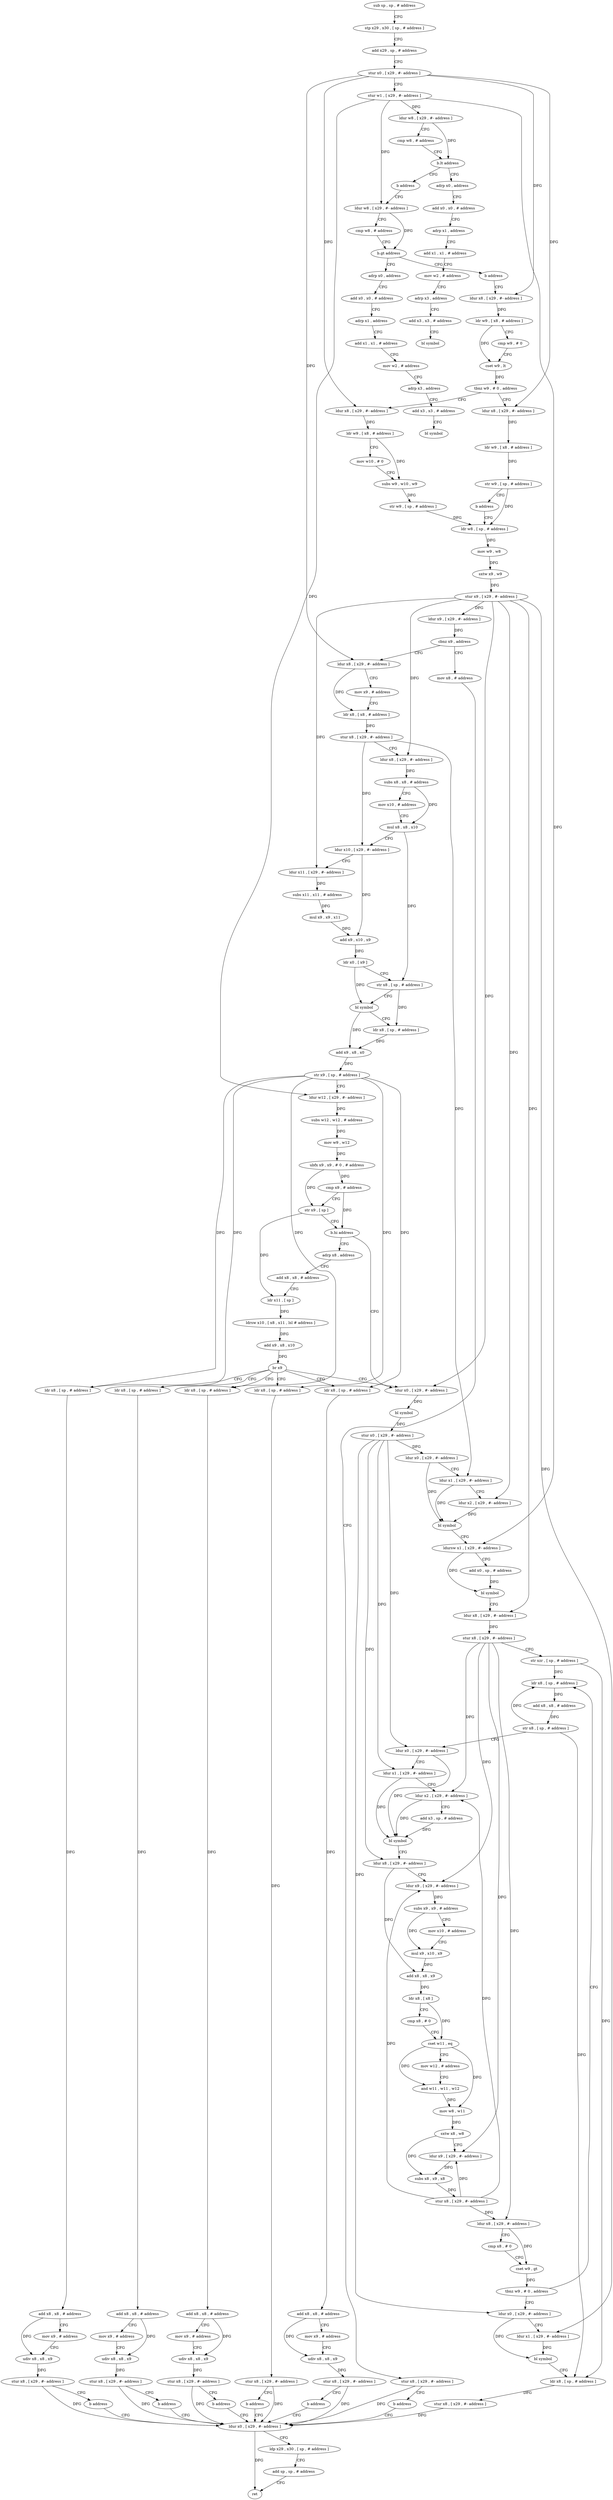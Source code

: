 digraph "func" {
"4265444" [label = "sub sp , sp , # address" ]
"4265448" [label = "stp x29 , x30 , [ sp , # address ]" ]
"4265452" [label = "add x29 , sp , # address" ]
"4265456" [label = "stur x0 , [ x29 , #- address ]" ]
"4265460" [label = "stur w1 , [ x29 , #- address ]" ]
"4265464" [label = "ldur w8 , [ x29 , #- address ]" ]
"4265468" [label = "cmp w8 , # address" ]
"4265472" [label = "b.lt address" ]
"4265480" [label = "adrp x0 , address" ]
"4265476" [label = "b address" ]
"4265484" [label = "add x0 , x0 , # address" ]
"4265488" [label = "adrp x1 , address" ]
"4265492" [label = "add x1 , x1 , # address" ]
"4265496" [label = "mov w2 , # address" ]
"4265500" [label = "adrp x3 , address" ]
"4265504" [label = "add x3 , x3 , # address" ]
"4265508" [label = "bl symbol" ]
"4265512" [label = "ldur w8 , [ x29 , #- address ]" ]
"4265516" [label = "cmp w8 , # address" ]
"4265520" [label = "b.gt address" ]
"4265528" [label = "adrp x0 , address" ]
"4265524" [label = "b address" ]
"4265532" [label = "add x0 , x0 , # address" ]
"4265536" [label = "adrp x1 , address" ]
"4265540" [label = "add x1 , x1 , # address" ]
"4265544" [label = "mov w2 , # address" ]
"4265548" [label = "adrp x3 , address" ]
"4265552" [label = "add x3 , x3 , # address" ]
"4265556" [label = "bl symbol" ]
"4265560" [label = "ldur x8 , [ x29 , #- address ]" ]
"4265564" [label = "ldr w9 , [ x8 , # address ]" ]
"4265568" [label = "cmp w9 , # 0" ]
"4265572" [label = "cset w9 , lt" ]
"4265576" [label = "tbnz w9 , # 0 , address" ]
"4265596" [label = "ldur x8 , [ x29 , #- address ]" ]
"4265580" [label = "ldur x8 , [ x29 , #- address ]" ]
"4265600" [label = "ldr w9 , [ x8 , # address ]" ]
"4265604" [label = "mov w10 , # 0" ]
"4265608" [label = "subs w9 , w10 , w9" ]
"4265612" [label = "str w9 , [ sp , # address ]" ]
"4265616" [label = "ldr w8 , [ sp , # address ]" ]
"4265584" [label = "ldr w9 , [ x8 , # address ]" ]
"4265588" [label = "str w9 , [ sp , # address ]" ]
"4265592" [label = "b address" ]
"4265652" [label = "ldur x8 , [ x29 , #- address ]" ]
"4265656" [label = "mov x9 , # address" ]
"4265660" [label = "ldr x8 , [ x8 , # address ]" ]
"4265664" [label = "stur x8 , [ x29 , #- address ]" ]
"4265668" [label = "ldur x8 , [ x29 , #- address ]" ]
"4265672" [label = "subs x8 , x8 , # address" ]
"4265676" [label = "mov x10 , # address" ]
"4265680" [label = "mul x8 , x8 , x10" ]
"4265684" [label = "ldur x10 , [ x29 , #- address ]" ]
"4265688" [label = "ldur x11 , [ x29 , #- address ]" ]
"4265692" [label = "subs x11 , x11 , # address" ]
"4265696" [label = "mul x9 , x9 , x11" ]
"4265700" [label = "add x9 , x10 , x9" ]
"4265704" [label = "ldr x0 , [ x9 ]" ]
"4265708" [label = "str x8 , [ sp , # address ]" ]
"4265712" [label = "bl symbol" ]
"4265716" [label = "ldr x8 , [ sp , # address ]" ]
"4265720" [label = "add x9 , x8 , x0" ]
"4265724" [label = "str x9 , [ sp , # address ]" ]
"4265728" [label = "ldur w12 , [ x29 , #- address ]" ]
"4265732" [label = "subs w12 , w12 , # address" ]
"4265736" [label = "mov w9 , w12" ]
"4265740" [label = "ubfx x9 , x9 , # 0 , # address" ]
"4265744" [label = "cmp x9 , # address" ]
"4265748" [label = "str x9 , [ sp ]" ]
"4265752" [label = "b.hi address" ]
"4265888" [label = "ldur x0 , [ x29 , #- address ]" ]
"4265756" [label = "adrp x8 , address" ]
"4265640" [label = "mov x8 , # address" ]
"4265644" [label = "stur x8 , [ x29 , #- address ]" ]
"4265648" [label = "b address" ]
"4266072" [label = "ldur x0 , [ x29 , #- address ]" ]
"4265620" [label = "mov w9 , w8" ]
"4265624" [label = "sxtw x9 , w9" ]
"4265628" [label = "stur x9 , [ x29 , #- address ]" ]
"4265632" [label = "ldur x9 , [ x29 , #- address ]" ]
"4265636" [label = "cbnz x9 , address" ]
"4265892" [label = "bl symbol" ]
"4265896" [label = "stur x0 , [ x29 , #- address ]" ]
"4265900" [label = "ldur x0 , [ x29 , #- address ]" ]
"4265904" [label = "ldur x1 , [ x29 , #- address ]" ]
"4265908" [label = "ldur x2 , [ x29 , #- address ]" ]
"4265912" [label = "bl symbol" ]
"4265916" [label = "ldursw x1 , [ x29 , #- address ]" ]
"4265920" [label = "add x0 , sp , # address" ]
"4265924" [label = "bl symbol" ]
"4265928" [label = "ldur x8 , [ x29 , #- address ]" ]
"4265932" [label = "stur x8 , [ x29 , #- address ]" ]
"4265936" [label = "str xzr , [ sp , # address ]" ]
"4265940" [label = "ldr x8 , [ sp , # address ]" ]
"4265760" [label = "add x8 , x8 , # address" ]
"4265764" [label = "ldr x11 , [ sp ]" ]
"4265768" [label = "ldrsw x10 , [ x8 , x11 , lsl # address ]" ]
"4265772" [label = "add x9 , x8 , x10" ]
"4265776" [label = "br x9" ]
"4265780" [label = "ldr x8 , [ sp , # address ]" ]
"4265792" [label = "ldr x8 , [ sp , # address ]" ]
"4265816" [label = "ldr x8 , [ sp , # address ]" ]
"4265840" [label = "ldr x8 , [ sp , # address ]" ]
"4265864" [label = "ldr x8 , [ sp , # address ]" ]
"4266076" [label = "ldp x29 , x30 , [ sp , # address ]" ]
"4266080" [label = "add sp , sp , # address" ]
"4266084" [label = "ret" ]
"4265944" [label = "add x8 , x8 , # address" ]
"4265948" [label = "str x8 , [ sp , # address ]" ]
"4265952" [label = "ldur x0 , [ x29 , #- address ]" ]
"4265956" [label = "ldur x1 , [ x29 , #- address ]" ]
"4265960" [label = "ldur x2 , [ x29 , #- address ]" ]
"4265964" [label = "add x3 , sp , # address" ]
"4265968" [label = "bl symbol" ]
"4265972" [label = "ldur x8 , [ x29 , #- address ]" ]
"4265976" [label = "ldur x9 , [ x29 , #- address ]" ]
"4265980" [label = "subs x9 , x9 , # address" ]
"4265984" [label = "mov x10 , # address" ]
"4265988" [label = "mul x9 , x10 , x9" ]
"4265992" [label = "add x8 , x8 , x9" ]
"4265996" [label = "ldr x8 , [ x8 ]" ]
"4266000" [label = "cmp x8 , # 0" ]
"4266004" [label = "cset w11 , eq" ]
"4266008" [label = "mov w12 , # address" ]
"4266012" [label = "and w11 , w11 , w12" ]
"4266016" [label = "mov w8 , w11" ]
"4266020" [label = "sxtw x8 , w8" ]
"4266024" [label = "ldur x9 , [ x29 , #- address ]" ]
"4266028" [label = "subs x8 , x9 , x8" ]
"4266032" [label = "stur x8 , [ x29 , #- address ]" ]
"4266036" [label = "ldur x8 , [ x29 , #- address ]" ]
"4266040" [label = "cmp x8 , # 0" ]
"4266044" [label = "cset w9 , gt" ]
"4266048" [label = "tbnz w9 , # 0 , address" ]
"4266052" [label = "ldur x0 , [ x29 , #- address ]" ]
"4266056" [label = "ldur x1 , [ x29 , #- address ]" ]
"4266060" [label = "bl symbol" ]
"4266064" [label = "ldr x8 , [ sp , # address ]" ]
"4266068" [label = "stur x8 , [ x29 , #- address ]" ]
"4265784" [label = "stur x8 , [ x29 , #- address ]" ]
"4265788" [label = "b address" ]
"4265796" [label = "add x8 , x8 , # address" ]
"4265800" [label = "mov x9 , # address" ]
"4265804" [label = "udiv x8 , x8 , x9" ]
"4265808" [label = "stur x8 , [ x29 , #- address ]" ]
"4265812" [label = "b address" ]
"4265820" [label = "add x8 , x8 , # address" ]
"4265824" [label = "mov x9 , # address" ]
"4265828" [label = "udiv x8 , x8 , x9" ]
"4265832" [label = "stur x8 , [ x29 , #- address ]" ]
"4265836" [label = "b address" ]
"4265844" [label = "add x8 , x8 , # address" ]
"4265848" [label = "mov x9 , # address" ]
"4265852" [label = "udiv x8 , x8 , x9" ]
"4265856" [label = "stur x8 , [ x29 , #- address ]" ]
"4265860" [label = "b address" ]
"4265868" [label = "add x8 , x8 , # address" ]
"4265872" [label = "mov x9 , # address" ]
"4265876" [label = "udiv x8 , x8 , x9" ]
"4265880" [label = "stur x8 , [ x29 , #- address ]" ]
"4265884" [label = "b address" ]
"4265444" -> "4265448" [ label = "CFG" ]
"4265448" -> "4265452" [ label = "CFG" ]
"4265452" -> "4265456" [ label = "CFG" ]
"4265456" -> "4265460" [ label = "CFG" ]
"4265456" -> "4265560" [ label = "DFG" ]
"4265456" -> "4265596" [ label = "DFG" ]
"4265456" -> "4265580" [ label = "DFG" ]
"4265456" -> "4265652" [ label = "DFG" ]
"4265460" -> "4265464" [ label = "DFG" ]
"4265460" -> "4265512" [ label = "DFG" ]
"4265460" -> "4265728" [ label = "DFG" ]
"4265460" -> "4265916" [ label = "DFG" ]
"4265464" -> "4265468" [ label = "CFG" ]
"4265464" -> "4265472" [ label = "DFG" ]
"4265468" -> "4265472" [ label = "CFG" ]
"4265472" -> "4265480" [ label = "CFG" ]
"4265472" -> "4265476" [ label = "CFG" ]
"4265480" -> "4265484" [ label = "CFG" ]
"4265476" -> "4265512" [ label = "CFG" ]
"4265484" -> "4265488" [ label = "CFG" ]
"4265488" -> "4265492" [ label = "CFG" ]
"4265492" -> "4265496" [ label = "CFG" ]
"4265496" -> "4265500" [ label = "CFG" ]
"4265500" -> "4265504" [ label = "CFG" ]
"4265504" -> "4265508" [ label = "CFG" ]
"4265512" -> "4265516" [ label = "CFG" ]
"4265512" -> "4265520" [ label = "DFG" ]
"4265516" -> "4265520" [ label = "CFG" ]
"4265520" -> "4265528" [ label = "CFG" ]
"4265520" -> "4265524" [ label = "CFG" ]
"4265528" -> "4265532" [ label = "CFG" ]
"4265524" -> "4265560" [ label = "CFG" ]
"4265532" -> "4265536" [ label = "CFG" ]
"4265536" -> "4265540" [ label = "CFG" ]
"4265540" -> "4265544" [ label = "CFG" ]
"4265544" -> "4265548" [ label = "CFG" ]
"4265548" -> "4265552" [ label = "CFG" ]
"4265552" -> "4265556" [ label = "CFG" ]
"4265560" -> "4265564" [ label = "DFG" ]
"4265564" -> "4265568" [ label = "CFG" ]
"4265564" -> "4265572" [ label = "DFG" ]
"4265568" -> "4265572" [ label = "CFG" ]
"4265572" -> "4265576" [ label = "DFG" ]
"4265576" -> "4265596" [ label = "CFG" ]
"4265576" -> "4265580" [ label = "CFG" ]
"4265596" -> "4265600" [ label = "DFG" ]
"4265580" -> "4265584" [ label = "DFG" ]
"4265600" -> "4265604" [ label = "CFG" ]
"4265600" -> "4265608" [ label = "DFG" ]
"4265604" -> "4265608" [ label = "CFG" ]
"4265608" -> "4265612" [ label = "DFG" ]
"4265612" -> "4265616" [ label = "DFG" ]
"4265616" -> "4265620" [ label = "DFG" ]
"4265584" -> "4265588" [ label = "DFG" ]
"4265588" -> "4265592" [ label = "CFG" ]
"4265588" -> "4265616" [ label = "DFG" ]
"4265592" -> "4265616" [ label = "CFG" ]
"4265652" -> "4265656" [ label = "CFG" ]
"4265652" -> "4265660" [ label = "DFG" ]
"4265656" -> "4265660" [ label = "CFG" ]
"4265660" -> "4265664" [ label = "DFG" ]
"4265664" -> "4265668" [ label = "CFG" ]
"4265664" -> "4265684" [ label = "DFG" ]
"4265664" -> "4265904" [ label = "DFG" ]
"4265668" -> "4265672" [ label = "DFG" ]
"4265672" -> "4265676" [ label = "CFG" ]
"4265672" -> "4265680" [ label = "DFG" ]
"4265676" -> "4265680" [ label = "CFG" ]
"4265680" -> "4265684" [ label = "CFG" ]
"4265680" -> "4265708" [ label = "DFG" ]
"4265684" -> "4265688" [ label = "CFG" ]
"4265684" -> "4265700" [ label = "DFG" ]
"4265688" -> "4265692" [ label = "DFG" ]
"4265692" -> "4265696" [ label = "DFG" ]
"4265696" -> "4265700" [ label = "DFG" ]
"4265700" -> "4265704" [ label = "DFG" ]
"4265704" -> "4265708" [ label = "CFG" ]
"4265704" -> "4265712" [ label = "DFG" ]
"4265708" -> "4265712" [ label = "CFG" ]
"4265708" -> "4265716" [ label = "DFG" ]
"4265712" -> "4265716" [ label = "CFG" ]
"4265712" -> "4265720" [ label = "DFG" ]
"4265716" -> "4265720" [ label = "DFG" ]
"4265720" -> "4265724" [ label = "DFG" ]
"4265724" -> "4265728" [ label = "CFG" ]
"4265724" -> "4265780" [ label = "DFG" ]
"4265724" -> "4265792" [ label = "DFG" ]
"4265724" -> "4265816" [ label = "DFG" ]
"4265724" -> "4265840" [ label = "DFG" ]
"4265724" -> "4265864" [ label = "DFG" ]
"4265728" -> "4265732" [ label = "DFG" ]
"4265732" -> "4265736" [ label = "DFG" ]
"4265736" -> "4265740" [ label = "DFG" ]
"4265740" -> "4265744" [ label = "DFG" ]
"4265740" -> "4265748" [ label = "DFG" ]
"4265744" -> "4265748" [ label = "CFG" ]
"4265744" -> "4265752" [ label = "DFG" ]
"4265748" -> "4265752" [ label = "CFG" ]
"4265748" -> "4265764" [ label = "DFG" ]
"4265752" -> "4265888" [ label = "CFG" ]
"4265752" -> "4265756" [ label = "CFG" ]
"4265888" -> "4265892" [ label = "DFG" ]
"4265756" -> "4265760" [ label = "CFG" ]
"4265640" -> "4265644" [ label = "CFG" ]
"4265644" -> "4265648" [ label = "CFG" ]
"4265644" -> "4266072" [ label = "DFG" ]
"4265648" -> "4266072" [ label = "CFG" ]
"4266072" -> "4266076" [ label = "CFG" ]
"4266072" -> "4266084" [ label = "DFG" ]
"4265620" -> "4265624" [ label = "DFG" ]
"4265624" -> "4265628" [ label = "DFG" ]
"4265628" -> "4265632" [ label = "DFG" ]
"4265628" -> "4265668" [ label = "DFG" ]
"4265628" -> "4265688" [ label = "DFG" ]
"4265628" -> "4265888" [ label = "DFG" ]
"4265628" -> "4265908" [ label = "DFG" ]
"4265628" -> "4265928" [ label = "DFG" ]
"4265628" -> "4266056" [ label = "DFG" ]
"4265632" -> "4265636" [ label = "DFG" ]
"4265636" -> "4265652" [ label = "CFG" ]
"4265636" -> "4265640" [ label = "CFG" ]
"4265892" -> "4265896" [ label = "DFG" ]
"4265896" -> "4265900" [ label = "DFG" ]
"4265896" -> "4265952" [ label = "DFG" ]
"4265896" -> "4265956" [ label = "DFG" ]
"4265896" -> "4265972" [ label = "DFG" ]
"4265896" -> "4266052" [ label = "DFG" ]
"4265900" -> "4265904" [ label = "CFG" ]
"4265900" -> "4265912" [ label = "DFG" ]
"4265904" -> "4265908" [ label = "CFG" ]
"4265904" -> "4265912" [ label = "DFG" ]
"4265908" -> "4265912" [ label = "DFG" ]
"4265912" -> "4265916" [ label = "CFG" ]
"4265916" -> "4265920" [ label = "CFG" ]
"4265916" -> "4265924" [ label = "DFG" ]
"4265920" -> "4265924" [ label = "DFG" ]
"4265924" -> "4265928" [ label = "CFG" ]
"4265928" -> "4265932" [ label = "DFG" ]
"4265932" -> "4265936" [ label = "CFG" ]
"4265932" -> "4265960" [ label = "DFG" ]
"4265932" -> "4265976" [ label = "DFG" ]
"4265932" -> "4266024" [ label = "DFG" ]
"4265932" -> "4266036" [ label = "DFG" ]
"4265936" -> "4265940" [ label = "DFG" ]
"4265936" -> "4266064" [ label = "DFG" ]
"4265940" -> "4265944" [ label = "DFG" ]
"4265760" -> "4265764" [ label = "CFG" ]
"4265764" -> "4265768" [ label = "DFG" ]
"4265768" -> "4265772" [ label = "DFG" ]
"4265772" -> "4265776" [ label = "DFG" ]
"4265776" -> "4265780" [ label = "CFG" ]
"4265776" -> "4265792" [ label = "CFG" ]
"4265776" -> "4265816" [ label = "CFG" ]
"4265776" -> "4265840" [ label = "CFG" ]
"4265776" -> "4265864" [ label = "CFG" ]
"4265776" -> "4265888" [ label = "CFG" ]
"4265780" -> "4265784" [ label = "DFG" ]
"4265792" -> "4265796" [ label = "DFG" ]
"4265816" -> "4265820" [ label = "DFG" ]
"4265840" -> "4265844" [ label = "DFG" ]
"4265864" -> "4265868" [ label = "DFG" ]
"4266076" -> "4266080" [ label = "CFG" ]
"4266080" -> "4266084" [ label = "CFG" ]
"4265944" -> "4265948" [ label = "DFG" ]
"4265948" -> "4265952" [ label = "CFG" ]
"4265948" -> "4265940" [ label = "DFG" ]
"4265948" -> "4266064" [ label = "DFG" ]
"4265952" -> "4265956" [ label = "CFG" ]
"4265952" -> "4265968" [ label = "DFG" ]
"4265956" -> "4265960" [ label = "CFG" ]
"4265956" -> "4265968" [ label = "DFG" ]
"4265960" -> "4265964" [ label = "CFG" ]
"4265960" -> "4265968" [ label = "DFG" ]
"4265964" -> "4265968" [ label = "DFG" ]
"4265968" -> "4265972" [ label = "CFG" ]
"4265972" -> "4265976" [ label = "CFG" ]
"4265972" -> "4265992" [ label = "DFG" ]
"4265976" -> "4265980" [ label = "DFG" ]
"4265980" -> "4265984" [ label = "CFG" ]
"4265980" -> "4265988" [ label = "DFG" ]
"4265984" -> "4265988" [ label = "CFG" ]
"4265988" -> "4265992" [ label = "DFG" ]
"4265992" -> "4265996" [ label = "DFG" ]
"4265996" -> "4266000" [ label = "CFG" ]
"4265996" -> "4266004" [ label = "DFG" ]
"4266000" -> "4266004" [ label = "CFG" ]
"4266004" -> "4266008" [ label = "CFG" ]
"4266004" -> "4266012" [ label = "DFG" ]
"4266004" -> "4266016" [ label = "DFG" ]
"4266008" -> "4266012" [ label = "CFG" ]
"4266012" -> "4266016" [ label = "DFG" ]
"4266016" -> "4266020" [ label = "DFG" ]
"4266020" -> "4266024" [ label = "CFG" ]
"4266020" -> "4266028" [ label = "DFG" ]
"4266024" -> "4266028" [ label = "DFG" ]
"4266028" -> "4266032" [ label = "DFG" ]
"4266032" -> "4266036" [ label = "DFG" ]
"4266032" -> "4265960" [ label = "DFG" ]
"4266032" -> "4265976" [ label = "DFG" ]
"4266032" -> "4266024" [ label = "DFG" ]
"4266036" -> "4266040" [ label = "CFG" ]
"4266036" -> "4266044" [ label = "DFG" ]
"4266040" -> "4266044" [ label = "CFG" ]
"4266044" -> "4266048" [ label = "DFG" ]
"4266048" -> "4265940" [ label = "CFG" ]
"4266048" -> "4266052" [ label = "CFG" ]
"4266052" -> "4266056" [ label = "CFG" ]
"4266052" -> "4266060" [ label = "DFG" ]
"4266056" -> "4266060" [ label = "DFG" ]
"4266060" -> "4266064" [ label = "CFG" ]
"4266064" -> "4266068" [ label = "DFG" ]
"4266068" -> "4266072" [ label = "DFG" ]
"4265784" -> "4265788" [ label = "CFG" ]
"4265784" -> "4266072" [ label = "DFG" ]
"4265788" -> "4266072" [ label = "CFG" ]
"4265796" -> "4265800" [ label = "CFG" ]
"4265796" -> "4265804" [ label = "DFG" ]
"4265800" -> "4265804" [ label = "CFG" ]
"4265804" -> "4265808" [ label = "DFG" ]
"4265808" -> "4265812" [ label = "CFG" ]
"4265808" -> "4266072" [ label = "DFG" ]
"4265812" -> "4266072" [ label = "CFG" ]
"4265820" -> "4265824" [ label = "CFG" ]
"4265820" -> "4265828" [ label = "DFG" ]
"4265824" -> "4265828" [ label = "CFG" ]
"4265828" -> "4265832" [ label = "DFG" ]
"4265832" -> "4265836" [ label = "CFG" ]
"4265832" -> "4266072" [ label = "DFG" ]
"4265836" -> "4266072" [ label = "CFG" ]
"4265844" -> "4265848" [ label = "CFG" ]
"4265844" -> "4265852" [ label = "DFG" ]
"4265848" -> "4265852" [ label = "CFG" ]
"4265852" -> "4265856" [ label = "DFG" ]
"4265856" -> "4265860" [ label = "CFG" ]
"4265856" -> "4266072" [ label = "DFG" ]
"4265860" -> "4266072" [ label = "CFG" ]
"4265868" -> "4265872" [ label = "CFG" ]
"4265868" -> "4265876" [ label = "DFG" ]
"4265872" -> "4265876" [ label = "CFG" ]
"4265876" -> "4265880" [ label = "DFG" ]
"4265880" -> "4265884" [ label = "CFG" ]
"4265880" -> "4266072" [ label = "DFG" ]
"4265884" -> "4266072" [ label = "CFG" ]
}
